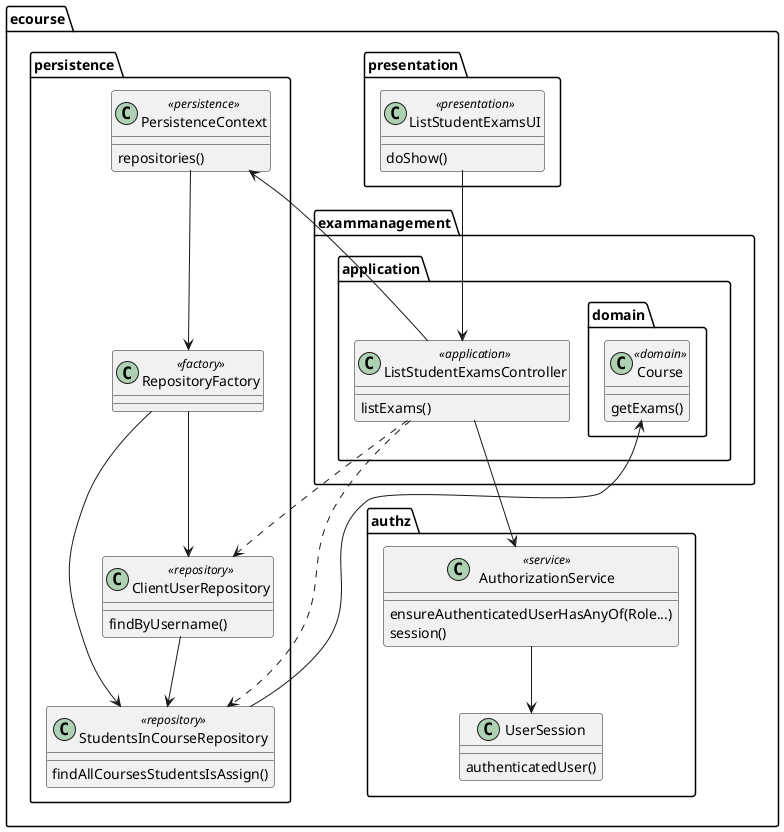 @startuml
package ecourse{
package presentation{
class ListStudentExamsUI <<presentation>> {
    doShow()
}
}
package exammanagement{
package application{
class ListStudentExamsController <<application>> {
    listExams()
}
package domain{
class Course <<domain>> {
    getExams()
}
}
}
}
package authz{
class AuthorizationService <<service>> {
    ensureAuthenticatedUserHasAnyOf(Role...)
    session()
}

class UserSession {
    authenticatedUser()
}
}
package persistence{
class PersistenceContext <<persistence>> {
    repositories()
}

class RepositoryFactory <<factory>> {
}

class StudentsInCourseRepository <<repository>> {
    findAllCoursesStudentsIsAssign()
}
class ClientUserRepository <<repository>> {
    findByUsername()
}
}
}

ListStudentExamsUI --> ListStudentExamsController
ListStudentExamsController --> AuthorizationService
ListStudentExamsController --> PersistenceContext
AuthorizationService --> UserSession
PersistenceContext --> RepositoryFactory
RepositoryFactory --> StudentsInCourseRepository
ListStudentExamsController ..> StudentsInCourseRepository
RepositoryFactory --> ClientUserRepository
ListStudentExamsController ..> ClientUserRepository
ClientUserRepository --> StudentsInCourseRepository
StudentsInCourseRepository --> Course


@enduml